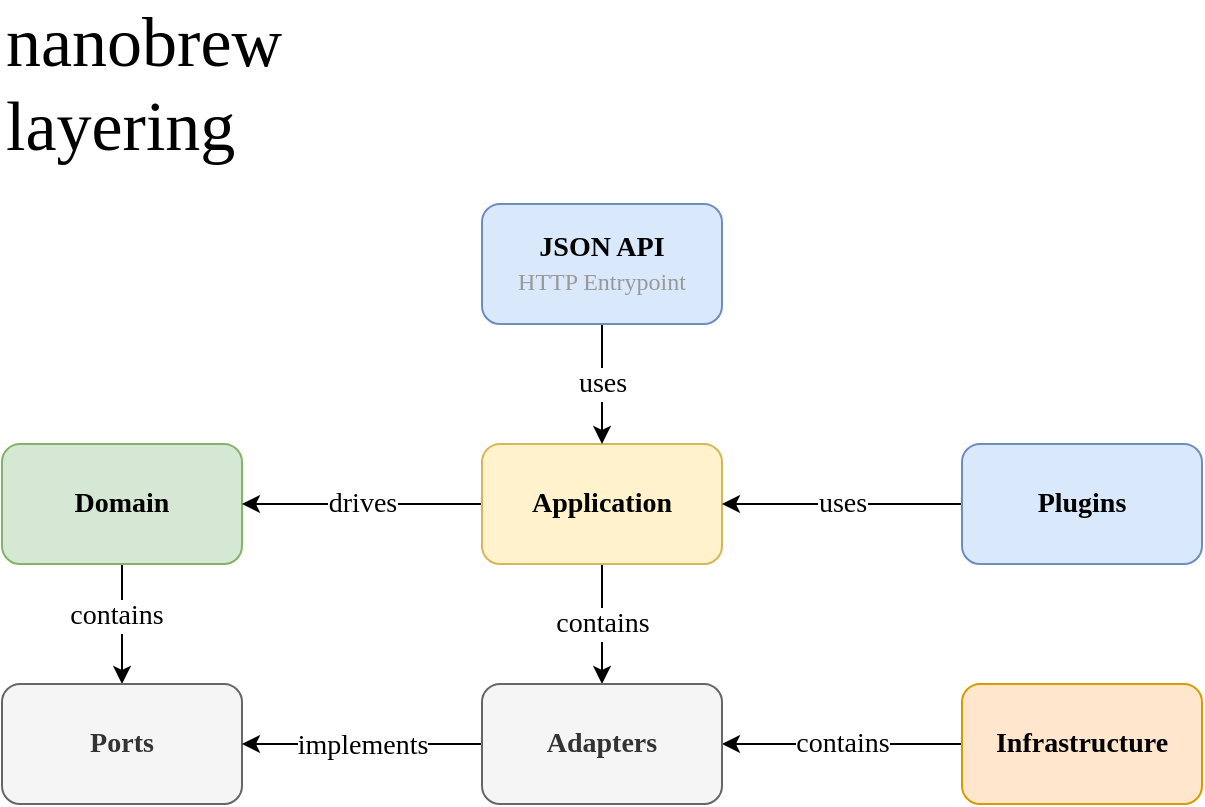 <mxfile version="13.0.3" type="device"><diagram id="-yuAzZ33HN3XDDJ8-jOu" name="Page-1"><mxGraphModel dx="1566" dy="1036" grid="1" gridSize="10" guides="1" tooltips="1" connect="1" arrows="1" fold="1" page="1" pageScale="1" pageWidth="2336" pageHeight="1654" math="0" shadow="0" extFonts="Passion One^https://fonts.googleapis.com/css?family=Passion+One|Muli^https://fonts.googleapis.com/css?family=Muli"><root><mxCell id="0"/><mxCell id="1" parent="0"/><mxCell id="6K9tqKn8SB4xu4ILAiNS-10" style="edgeStyle=orthogonalEdgeStyle;rounded=0;orthogonalLoop=1;jettySize=auto;html=1;exitX=0.5;exitY=1;exitDx=0;exitDy=0;entryX=0.5;entryY=0;entryDx=0;entryDy=0;fontFamily=Muli;FType=g;" edge="1" parent="1" source="6K9tqKn8SB4xu4ILAiNS-7" target="6K9tqKn8SB4xu4ILAiNS-9"><mxGeometry relative="1" as="geometry"/></mxCell><mxCell id="6K9tqKn8SB4xu4ILAiNS-11" value="contains" style="edgeLabel;html=1;align=center;verticalAlign=middle;resizable=0;points=[];fontFamily=Muli;FType=g;fontSize=14;" vertex="1" connectable="0" parent="6K9tqKn8SB4xu4ILAiNS-10"><mxGeometry x="-0.133" y="-3" relative="1" as="geometry"><mxPoint as="offset"/></mxGeometry></mxCell><mxCell id="6K9tqKn8SB4xu4ILAiNS-7" value="Domain" style="rounded=1;whiteSpace=wrap;html=1;fillColor=#d5e8d4;strokeColor=#82b366;fontFamily=Muli;FType=g;fontSize=14;fontStyle=1" vertex="1" parent="1"><mxGeometry x="400" y="240" width="120" height="60" as="geometry"/></mxCell><mxCell id="6K9tqKn8SB4xu4ILAiNS-16" value="contains" style="edgeStyle=orthogonalEdgeStyle;rounded=0;orthogonalLoop=1;jettySize=auto;html=1;exitX=0.5;exitY=1;exitDx=0;exitDy=0;entryX=0.5;entryY=0;entryDx=0;entryDy=0;fontFamily=Muli;FType=g;fontSize=14;" edge="1" parent="1" source="6K9tqKn8SB4xu4ILAiNS-8" target="6K9tqKn8SB4xu4ILAiNS-13"><mxGeometry relative="1" as="geometry"/></mxCell><mxCell id="6K9tqKn8SB4xu4ILAiNS-17" value="drives" style="edgeStyle=orthogonalEdgeStyle;rounded=0;orthogonalLoop=1;jettySize=auto;html=1;exitX=0;exitY=0.5;exitDx=0;exitDy=0;entryX=1;entryY=0.5;entryDx=0;entryDy=0;fontFamily=Muli;FType=g;fontSize=14;" edge="1" parent="1" source="6K9tqKn8SB4xu4ILAiNS-8" target="6K9tqKn8SB4xu4ILAiNS-7"><mxGeometry relative="1" as="geometry"/></mxCell><mxCell id="6K9tqKn8SB4xu4ILAiNS-8" value="Application" style="rounded=1;whiteSpace=wrap;html=1;fillColor=#fff2cc;strokeColor=#d6b656;fontFamily=Muli;FType=g;fontSize=14;fontStyle=1" vertex="1" parent="1"><mxGeometry x="640" y="240" width="120" height="60" as="geometry"/></mxCell><mxCell id="6K9tqKn8SB4xu4ILAiNS-9" value="Ports" style="rounded=1;whiteSpace=wrap;html=1;fillColor=#f5f5f5;strokeColor=#666666;fontColor=#333333;fontFamily=Muli;FType=g;fontSize=14;fontStyle=1" vertex="1" parent="1"><mxGeometry x="400" y="360" width="120" height="60" as="geometry"/></mxCell><mxCell id="6K9tqKn8SB4xu4ILAiNS-15" value="contains" style="edgeStyle=orthogonalEdgeStyle;rounded=0;orthogonalLoop=1;jettySize=auto;html=1;exitX=0;exitY=0.5;exitDx=0;exitDy=0;entryX=1;entryY=0.5;entryDx=0;entryDy=0;fontFamily=Muli;FType=g;fontSize=14;" edge="1" parent="1" source="6K9tqKn8SB4xu4ILAiNS-12" target="6K9tqKn8SB4xu4ILAiNS-13"><mxGeometry relative="1" as="geometry"/></mxCell><mxCell id="6K9tqKn8SB4xu4ILAiNS-12" value="Infrastructure" style="rounded=1;whiteSpace=wrap;html=1;fillColor=#ffe6cc;strokeColor=#d79b00;fontFamily=Muli;FType=g;fontSize=14;fontStyle=1" vertex="1" parent="1"><mxGeometry x="880" y="360" width="120" height="60" as="geometry"/></mxCell><mxCell id="6K9tqKn8SB4xu4ILAiNS-14" style="edgeStyle=orthogonalEdgeStyle;rounded=0;orthogonalLoop=1;jettySize=auto;html=1;exitX=0;exitY=0.5;exitDx=0;exitDy=0;entryX=1;entryY=0.5;entryDx=0;entryDy=0;fontFamily=Muli;FType=g;" edge="1" parent="1" source="6K9tqKn8SB4xu4ILAiNS-13" target="6K9tqKn8SB4xu4ILAiNS-9"><mxGeometry relative="1" as="geometry"/></mxCell><mxCell id="6K9tqKn8SB4xu4ILAiNS-23" value="implements" style="edgeLabel;html=1;align=center;verticalAlign=middle;resizable=0;points=[];fontFamily=Muli;FType=g;fontSize=14;" vertex="1" connectable="0" parent="6K9tqKn8SB4xu4ILAiNS-14"><mxGeometry y="1" relative="1" as="geometry"><mxPoint as="offset"/></mxGeometry></mxCell><mxCell id="6K9tqKn8SB4xu4ILAiNS-13" value="Adapters" style="rounded=1;whiteSpace=wrap;html=1;fillColor=#f5f5f5;strokeColor=#666666;fontColor=#333333;fontFamily=Muli;FType=g;fontSize=14;fontStyle=1" vertex="1" parent="1"><mxGeometry x="640" y="360" width="120" height="60" as="geometry"/></mxCell><mxCell id="6K9tqKn8SB4xu4ILAiNS-19" value="uses" style="edgeStyle=orthogonalEdgeStyle;rounded=0;orthogonalLoop=1;jettySize=auto;html=1;exitX=0;exitY=0.5;exitDx=0;exitDy=0;fontFamily=Muli;FType=g;fontSize=14;" edge="1" parent="1" source="6K9tqKn8SB4xu4ILAiNS-18" target="6K9tqKn8SB4xu4ILAiNS-8"><mxGeometry relative="1" as="geometry"/></mxCell><mxCell id="6K9tqKn8SB4xu4ILAiNS-18" value="Plugins" style="rounded=1;whiteSpace=wrap;html=1;fillColor=#dae8fc;strokeColor=#6c8ebf;fontFamily=Muli;FType=g;fontSize=14;fontStyle=1" vertex="1" parent="1"><mxGeometry x="880" y="240" width="120" height="60" as="geometry"/></mxCell><mxCell id="6K9tqKn8SB4xu4ILAiNS-21" value="uses" style="edgeStyle=orthogonalEdgeStyle;rounded=0;orthogonalLoop=1;jettySize=auto;html=1;exitX=0.5;exitY=1;exitDx=0;exitDy=0;entryX=0.5;entryY=0;entryDx=0;entryDy=0;fontFamily=Muli;FType=g;fontSize=14;" edge="1" parent="1" source="6K9tqKn8SB4xu4ILAiNS-20" target="6K9tqKn8SB4xu4ILAiNS-8"><mxGeometry relative="1" as="geometry"/></mxCell><mxCell id="6K9tqKn8SB4xu4ILAiNS-20" value="&lt;b&gt;JSON API&lt;br&gt;&lt;/b&gt;&lt;font style=&quot;font-size: 12px&quot; color=&quot;#999999&quot;&gt;HTTP Entrypoint&lt;/font&gt;" style="rounded=1;whiteSpace=wrap;html=1;fillColor=#dae8fc;strokeColor=#6c8ebf;fontFamily=Muli;FType=g;fontSize=14;" vertex="1" parent="1"><mxGeometry x="640" y="120" width="120" height="60" as="geometry"/></mxCell><mxCell id="6K9tqKn8SB4xu4ILAiNS-22" value="nanobrew layering" style="text;html=1;strokeColor=none;fillColor=none;align=left;verticalAlign=middle;whiteSpace=wrap;rounded=0;fontFamily=Passion One;FType=g;fontSize=35;" vertex="1" parent="1"><mxGeometry x="400" y="40" width="260" height="40" as="geometry"/></mxCell></root></mxGraphModel></diagram></mxfile>